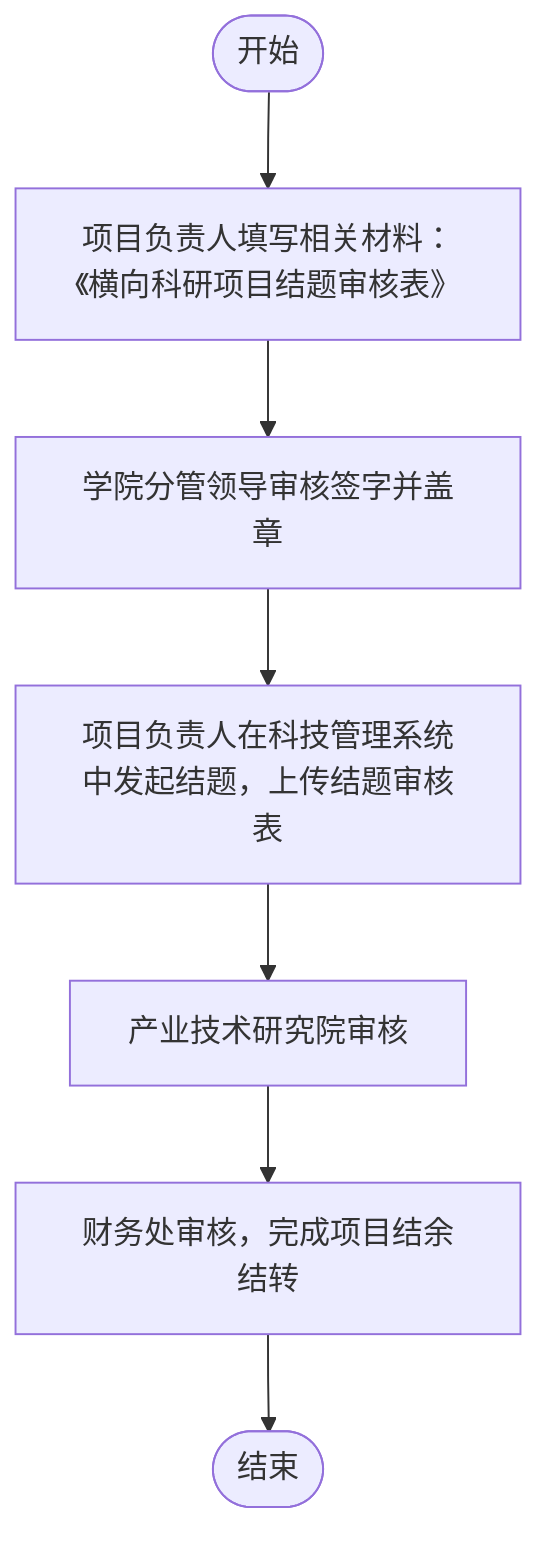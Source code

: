 flowchart TD
    Start(["开始"]) --> P1["项目负责人填写相关材料：《横向科研项目结题审核表》"]
    P1 --> P2["学院分管领导审核签字并盖章"]
    P2 --> P3["项目负责人在科技管理系统中发起结题，上传结题审核表"]
    P3 --> P4["产业技术研究院审核"]
    P4 --> P5["财务处审核，完成项目结余结转"]
    P5 --> End(["结束"])